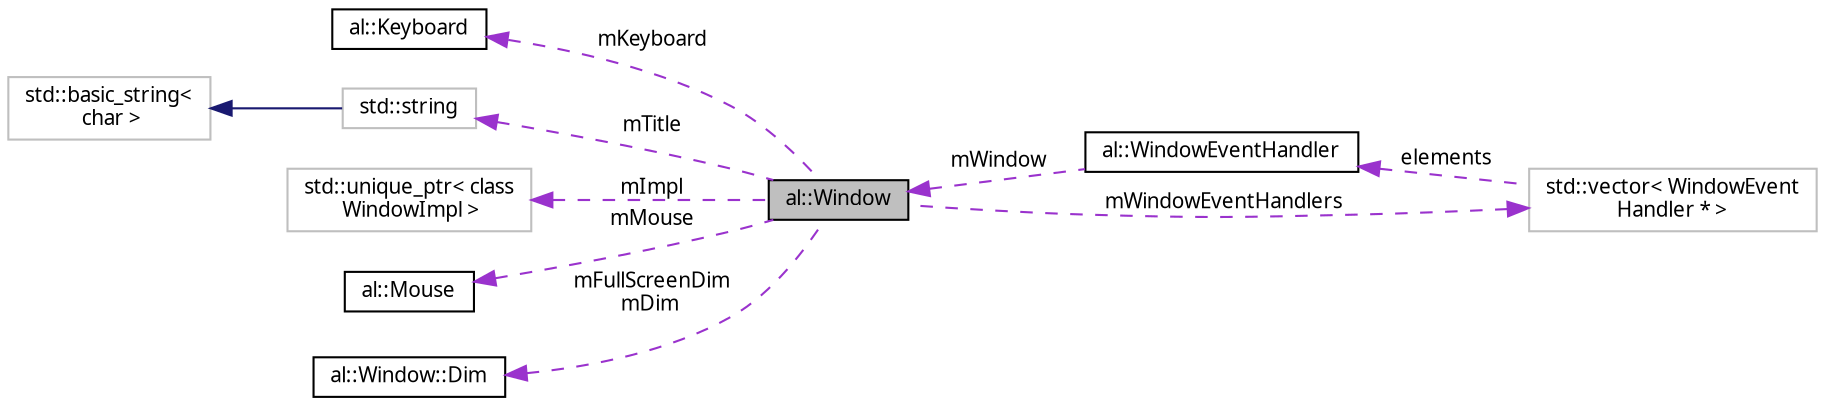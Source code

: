 digraph "al::Window"
{
 // LATEX_PDF_SIZE
  bgcolor="transparent";
  edge [fontname="FreeSans.ttf",fontsize="10",labelfontname="FreeSans.ttf",labelfontsize="10"];
  node [fontname="FreeSans.ttf",fontsize="10",shape=record];
  rankdir="LR";
  Node1 [label="al::Window",height=0.2,width=0.4,color="black", fillcolor="grey75", style="filled", fontcolor="black",tooltip="Window with OpenGL context."];
  Node2 -> Node1 [dir="back",color="darkorchid3",fontsize="10",style="dashed",label=" mKeyboard" ,fontname="FreeSans.ttf"];
  Node2 [label="al::Keyboard",height=0.2,width=0.4,color="black",URL="$classal_1_1_keyboard.html",tooltip=" "];
  Node3 -> Node1 [dir="back",color="darkorchid3",fontsize="10",style="dashed",label=" mTitle" ,fontname="FreeSans.ttf"];
  Node3 [label="std::string",height=0.2,width=0.4,color="grey75",tooltip="STL class."];
  Node4 -> Node3 [dir="back",color="midnightblue",fontsize="10",style="solid",fontname="FreeSans.ttf"];
  Node4 [label="std::basic_string\<\l char \>",height=0.2,width=0.4,color="grey75",tooltip="STL class."];
  Node5 -> Node1 [dir="back",color="darkorchid3",fontsize="10",style="dashed",label=" mWindowEventHandlers" ,fontname="FreeSans.ttf"];
  Node5 [label="std::vector\< WindowEvent\lHandler * \>",height=0.2,width=0.4,color="grey75",tooltip=" "];
  Node6 -> Node5 [dir="back",color="darkorchid3",fontsize="10",style="dashed",label=" elements" ,fontname="FreeSans.ttf"];
  Node6 [label="al::WindowEventHandler",height=0.2,width=0.4,color="black",URL="$classal_1_1_window_event_handler.html",tooltip="Controller for handling input and window events."];
  Node1 -> Node6 [dir="back",color="darkorchid3",fontsize="10",style="dashed",label=" mWindow" ,fontname="FreeSans.ttf"];
  Node7 -> Node1 [dir="back",color="darkorchid3",fontsize="10",style="dashed",label=" mImpl" ,fontname="FreeSans.ttf"];
  Node7 [label="std::unique_ptr\< class\l WindowImpl \>",height=0.2,width=0.4,color="grey75",tooltip=" "];
  Node8 -> Node1 [dir="back",color="darkorchid3",fontsize="10",style="dashed",label=" mMouse" ,fontname="FreeSans.ttf"];
  Node8 [label="al::Mouse",height=0.2,width=0.4,color="black",URL="$classal_1_1_mouse.html",tooltip=" "];
  Node9 -> Node1 [dir="back",color="darkorchid3",fontsize="10",style="dashed",label=" mFullScreenDim\nmDim" ,fontname="FreeSans.ttf"];
  Node9 [label="al::Window::Dim",height=0.2,width=0.4,color="black",URL="$structal_1_1_window_1_1_dim.html",tooltip="Window pixel dimensions."];
}
